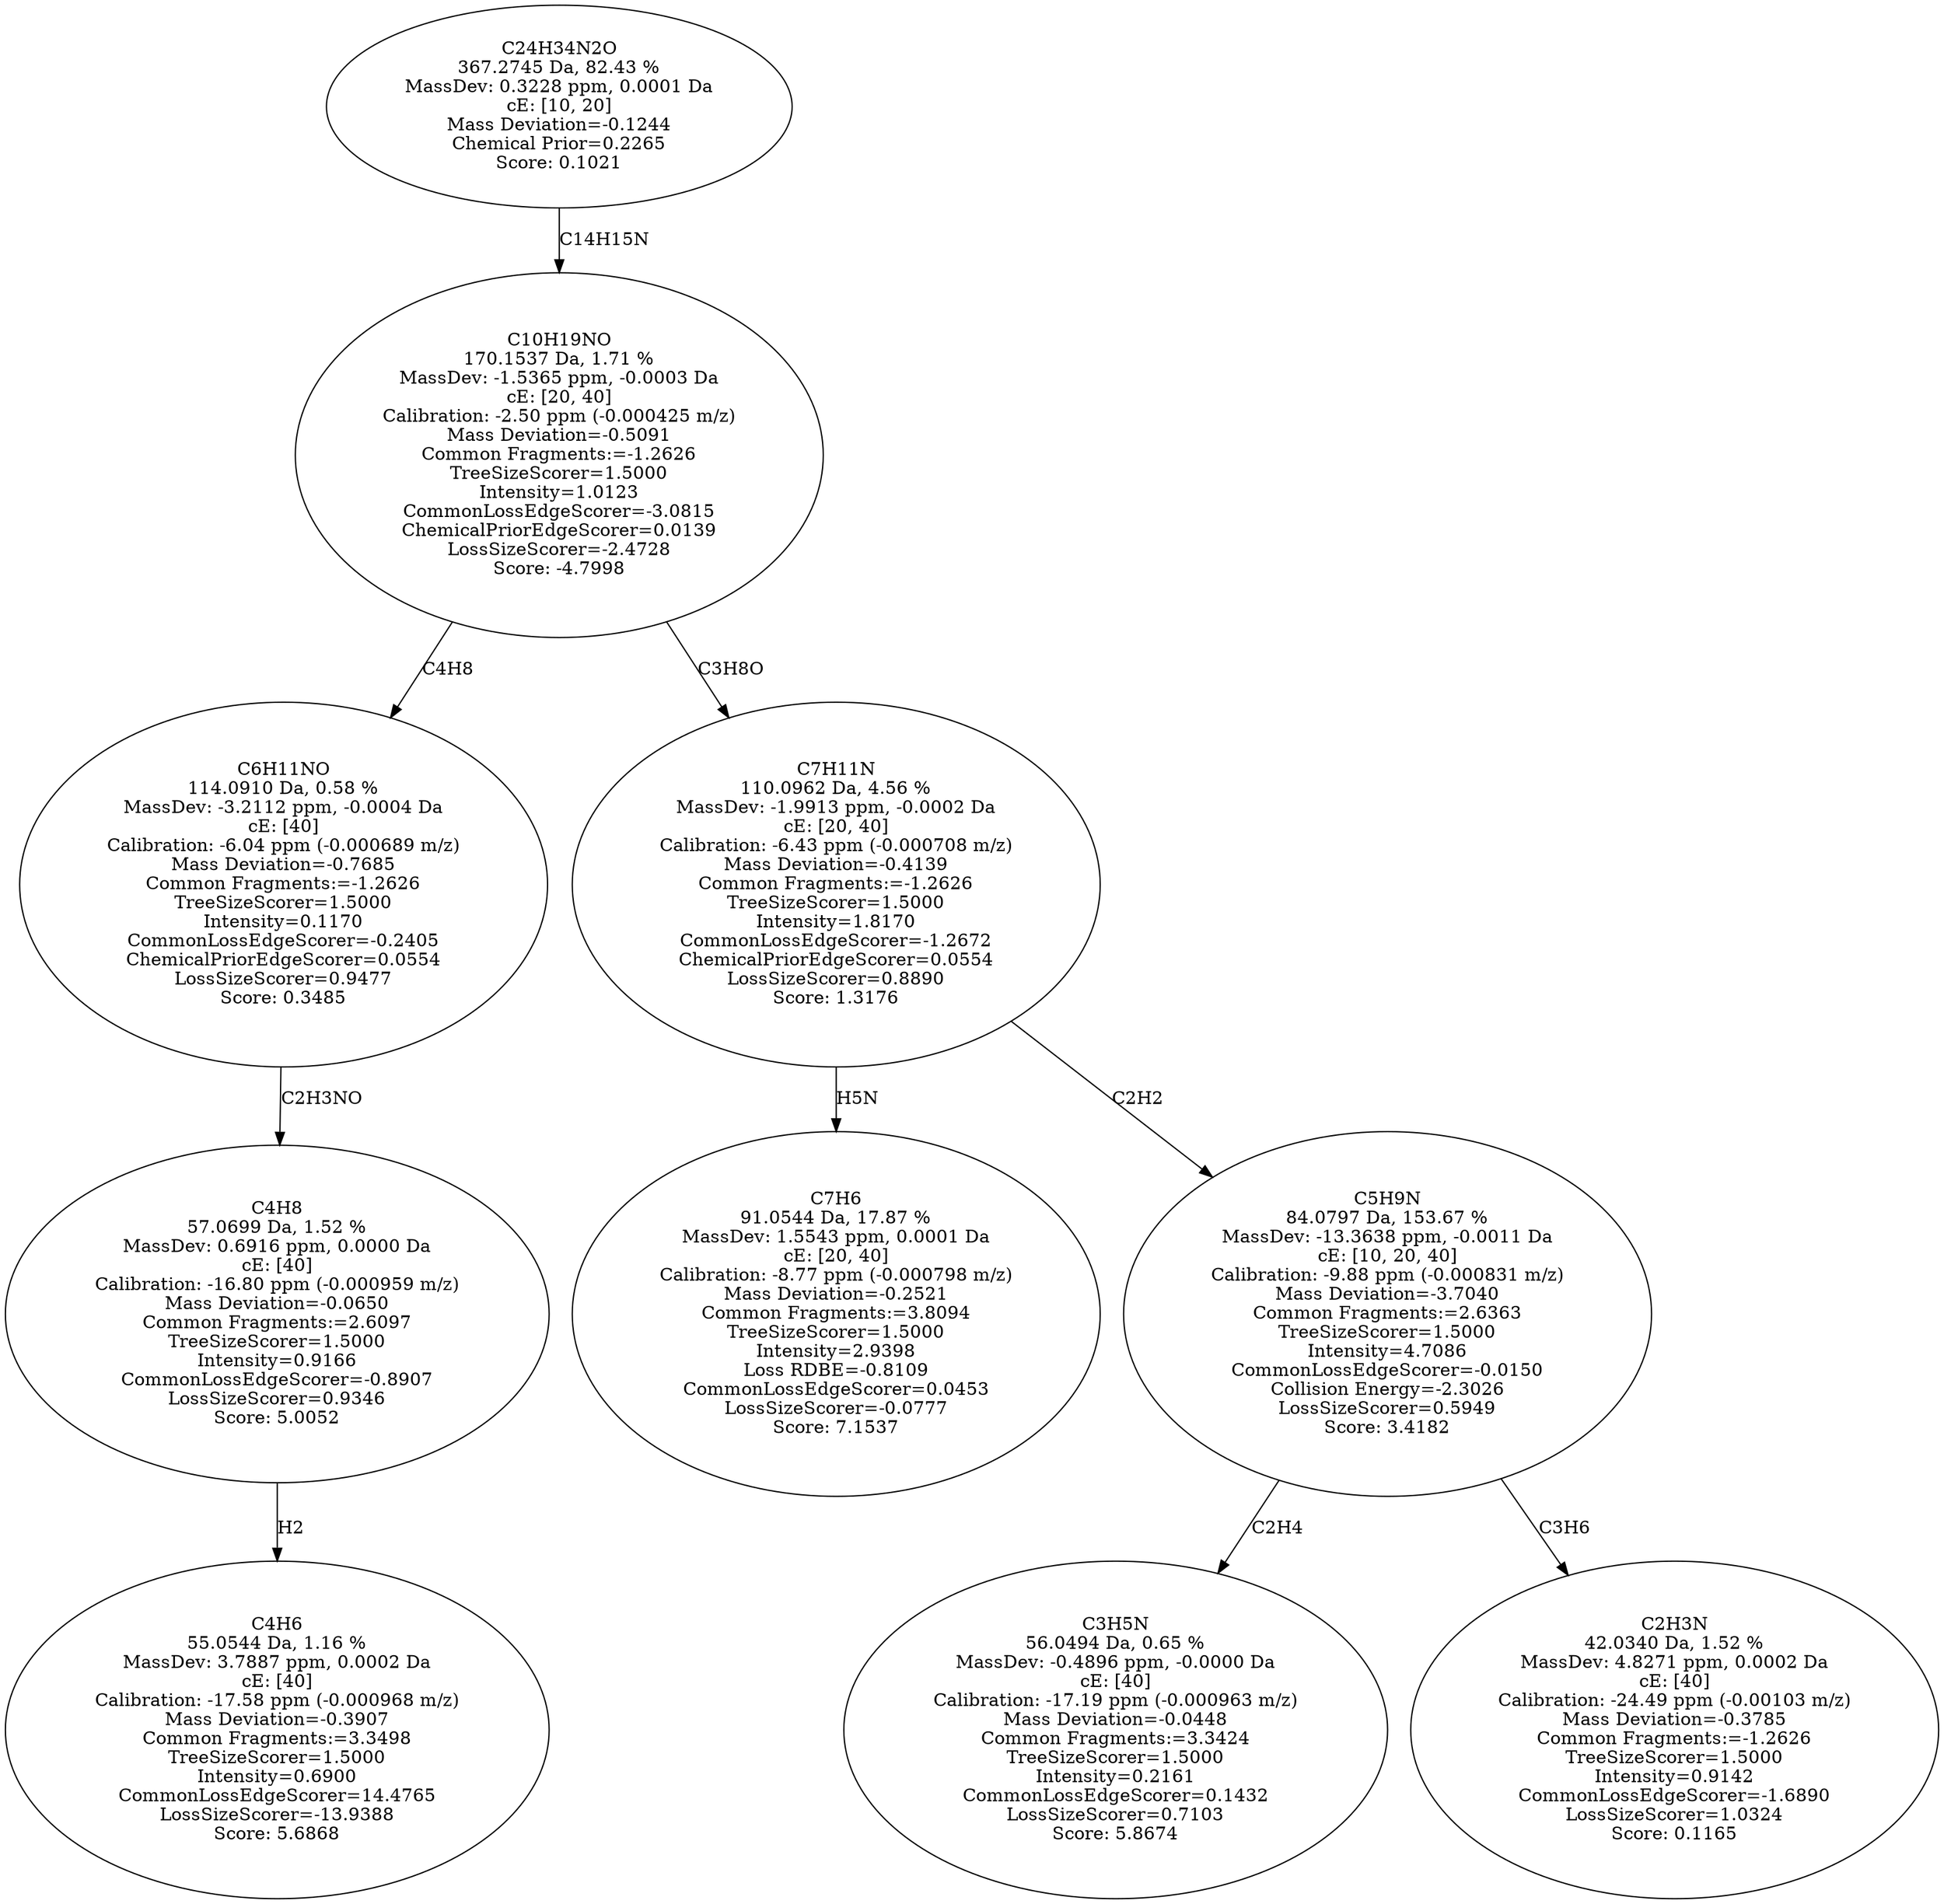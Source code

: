 strict digraph {
v1 [label="C4H6\n55.0544 Da, 1.16 %\nMassDev: 3.7887 ppm, 0.0002 Da\ncE: [40]\nCalibration: -17.58 ppm (-0.000968 m/z)\nMass Deviation=-0.3907\nCommon Fragments:=3.3498\nTreeSizeScorer=1.5000\nIntensity=0.6900\nCommonLossEdgeScorer=14.4765\nLossSizeScorer=-13.9388\nScore: 5.6868"];
v2 [label="C4H8\n57.0699 Da, 1.52 %\nMassDev: 0.6916 ppm, 0.0000 Da\ncE: [40]\nCalibration: -16.80 ppm (-0.000959 m/z)\nMass Deviation=-0.0650\nCommon Fragments:=2.6097\nTreeSizeScorer=1.5000\nIntensity=0.9166\nCommonLossEdgeScorer=-0.8907\nLossSizeScorer=0.9346\nScore: 5.0052"];
v3 [label="C6H11NO\n114.0910 Da, 0.58 %\nMassDev: -3.2112 ppm, -0.0004 Da\ncE: [40]\nCalibration: -6.04 ppm (-0.000689 m/z)\nMass Deviation=-0.7685\nCommon Fragments:=-1.2626\nTreeSizeScorer=1.5000\nIntensity=0.1170\nCommonLossEdgeScorer=-0.2405\nChemicalPriorEdgeScorer=0.0554\nLossSizeScorer=0.9477\nScore: 0.3485"];
v4 [label="C7H6\n91.0544 Da, 17.87 %\nMassDev: 1.5543 ppm, 0.0001 Da\ncE: [20, 40]\nCalibration: -8.77 ppm (-0.000798 m/z)\nMass Deviation=-0.2521\nCommon Fragments:=3.8094\nTreeSizeScorer=1.5000\nIntensity=2.9398\nLoss RDBE=-0.8109\nCommonLossEdgeScorer=0.0453\nLossSizeScorer=-0.0777\nScore: 7.1537"];
v5 [label="C3H5N\n56.0494 Da, 0.65 %\nMassDev: -0.4896 ppm, -0.0000 Da\ncE: [40]\nCalibration: -17.19 ppm (-0.000963 m/z)\nMass Deviation=-0.0448\nCommon Fragments:=3.3424\nTreeSizeScorer=1.5000\nIntensity=0.2161\nCommonLossEdgeScorer=0.1432\nLossSizeScorer=0.7103\nScore: 5.8674"];
v6 [label="C2H3N\n42.0340 Da, 1.52 %\nMassDev: 4.8271 ppm, 0.0002 Da\ncE: [40]\nCalibration: -24.49 ppm (-0.00103 m/z)\nMass Deviation=-0.3785\nCommon Fragments:=-1.2626\nTreeSizeScorer=1.5000\nIntensity=0.9142\nCommonLossEdgeScorer=-1.6890\nLossSizeScorer=1.0324\nScore: 0.1165"];
v7 [label="C5H9N\n84.0797 Da, 153.67 %\nMassDev: -13.3638 ppm, -0.0011 Da\ncE: [10, 20, 40]\nCalibration: -9.88 ppm (-0.000831 m/z)\nMass Deviation=-3.7040\nCommon Fragments:=2.6363\nTreeSizeScorer=1.5000\nIntensity=4.7086\nCommonLossEdgeScorer=-0.0150\nCollision Energy=-2.3026\nLossSizeScorer=0.5949\nScore: 3.4182"];
v8 [label="C7H11N\n110.0962 Da, 4.56 %\nMassDev: -1.9913 ppm, -0.0002 Da\ncE: [20, 40]\nCalibration: -6.43 ppm (-0.000708 m/z)\nMass Deviation=-0.4139\nCommon Fragments:=-1.2626\nTreeSizeScorer=1.5000\nIntensity=1.8170\nCommonLossEdgeScorer=-1.2672\nChemicalPriorEdgeScorer=0.0554\nLossSizeScorer=0.8890\nScore: 1.3176"];
v9 [label="C10H19NO\n170.1537 Da, 1.71 %\nMassDev: -1.5365 ppm, -0.0003 Da\ncE: [20, 40]\nCalibration: -2.50 ppm (-0.000425 m/z)\nMass Deviation=-0.5091\nCommon Fragments:=-1.2626\nTreeSizeScorer=1.5000\nIntensity=1.0123\nCommonLossEdgeScorer=-3.0815\nChemicalPriorEdgeScorer=0.0139\nLossSizeScorer=-2.4728\nScore: -4.7998"];
v10 [label="C24H34N2O\n367.2745 Da, 82.43 %\nMassDev: 0.3228 ppm, 0.0001 Da\ncE: [10, 20]\nMass Deviation=-0.1244\nChemical Prior=0.2265\nScore: 0.1021"];
v2 -> v1 [label="H2"];
v3 -> v2 [label="C2H3NO"];
v9 -> v3 [label="C4H8"];
v8 -> v4 [label="H5N"];
v7 -> v5 [label="C2H4"];
v7 -> v6 [label="C3H6"];
v8 -> v7 [label="C2H2"];
v9 -> v8 [label="C3H8O"];
v10 -> v9 [label="C14H15N"];
}